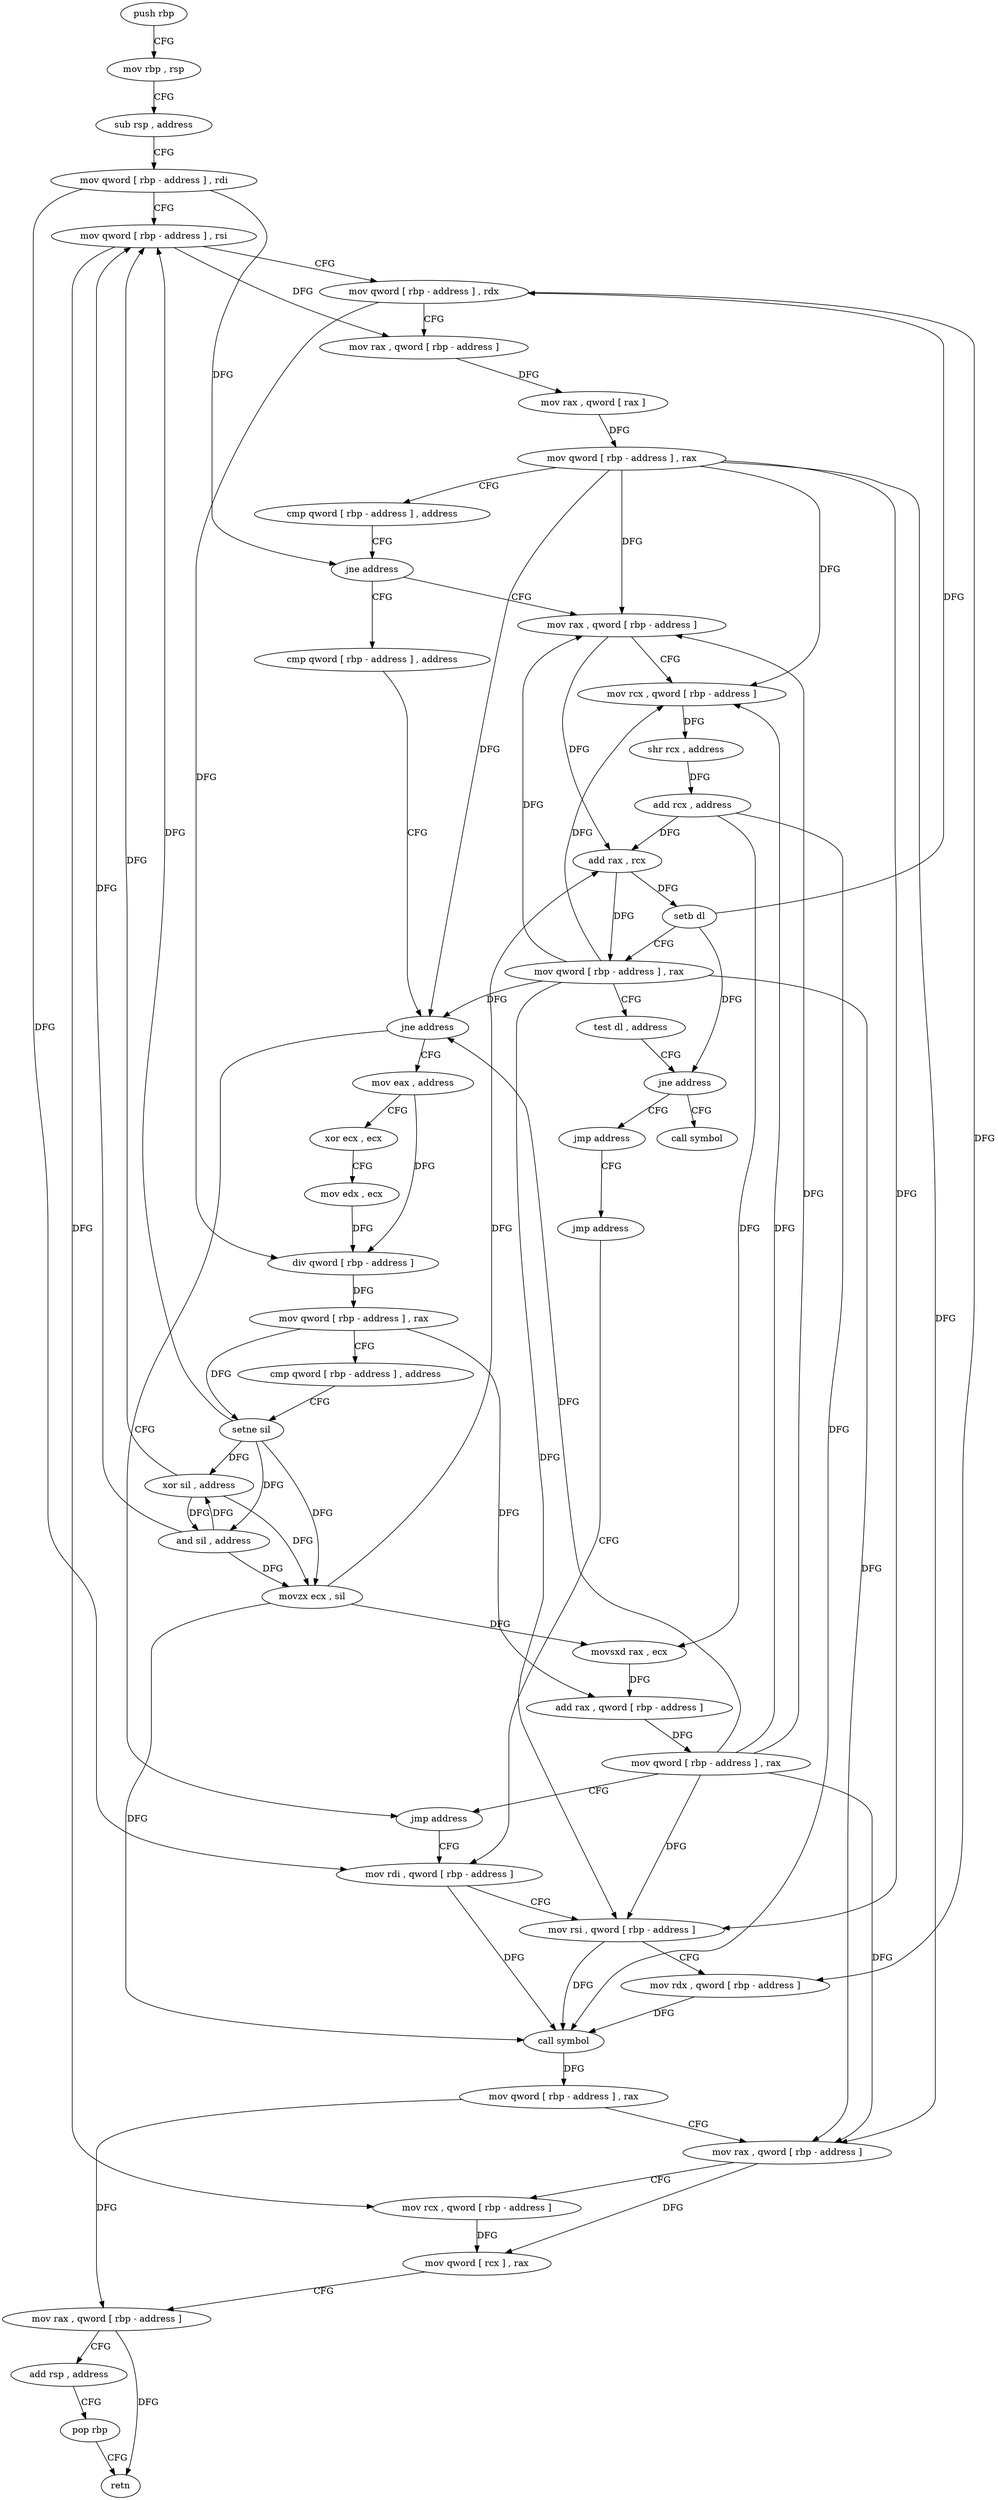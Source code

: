 digraph "func" {
"505552" [label = "push rbp" ]
"505553" [label = "mov rbp , rsp" ]
"505556" [label = "sub rsp , address" ]
"505560" [label = "mov qword [ rbp - address ] , rdi" ]
"505564" [label = "mov qword [ rbp - address ] , rsi" ]
"505568" [label = "mov qword [ rbp - address ] , rdx" ]
"505572" [label = "mov rax , qword [ rbp - address ]" ]
"505576" [label = "mov rax , qword [ rax ]" ]
"505579" [label = "mov qword [ rbp - address ] , rax" ]
"505583" [label = "cmp qword [ rbp - address ] , address" ]
"505588" [label = "jne address" ]
"505659" [label = "mov rax , qword [ rbp - address ]" ]
"505594" [label = "cmp qword [ rbp - address ] , address" ]
"505663" [label = "mov rcx , qword [ rbp - address ]" ]
"505667" [label = "shr rcx , address" ]
"505671" [label = "add rcx , address" ]
"505678" [label = "add rax , rcx" ]
"505681" [label = "setb dl" ]
"505684" [label = "mov qword [ rbp - address ] , rax" ]
"505688" [label = "test dl , address" ]
"505691" [label = "jne address" ]
"505702" [label = "call symbol" ]
"505697" [label = "jmp address" ]
"505599" [label = "jne address" ]
"505654" [label = "jmp address" ]
"505605" [label = "mov eax , address" ]
"505707" [label = "jmp address" ]
"505712" [label = "mov rdi , qword [ rbp - address ]" ]
"505610" [label = "xor ecx , ecx" ]
"505612" [label = "mov edx , ecx" ]
"505614" [label = "div qword [ rbp - address ]" ]
"505618" [label = "mov qword [ rbp - address ] , rax" ]
"505622" [label = "cmp qword [ rbp - address ] , address" ]
"505627" [label = "setne sil" ]
"505631" [label = "xor sil , address" ]
"505635" [label = "and sil , address" ]
"505639" [label = "movzx ecx , sil" ]
"505643" [label = "movsxd rax , ecx" ]
"505646" [label = "add rax , qword [ rbp - address ]" ]
"505650" [label = "mov qword [ rbp - address ] , rax" ]
"505716" [label = "mov rsi , qword [ rbp - address ]" ]
"505720" [label = "mov rdx , qword [ rbp - address ]" ]
"505724" [label = "call symbol" ]
"505729" [label = "mov qword [ rbp - address ] , rax" ]
"505733" [label = "mov rax , qword [ rbp - address ]" ]
"505737" [label = "mov rcx , qword [ rbp - address ]" ]
"505741" [label = "mov qword [ rcx ] , rax" ]
"505744" [label = "mov rax , qword [ rbp - address ]" ]
"505748" [label = "add rsp , address" ]
"505752" [label = "pop rbp" ]
"505753" [label = "retn" ]
"505552" -> "505553" [ label = "CFG" ]
"505553" -> "505556" [ label = "CFG" ]
"505556" -> "505560" [ label = "CFG" ]
"505560" -> "505564" [ label = "CFG" ]
"505560" -> "505588" [ label = "DFG" ]
"505560" -> "505712" [ label = "DFG" ]
"505564" -> "505568" [ label = "CFG" ]
"505564" -> "505572" [ label = "DFG" ]
"505564" -> "505737" [ label = "DFG" ]
"505568" -> "505572" [ label = "CFG" ]
"505568" -> "505614" [ label = "DFG" ]
"505568" -> "505720" [ label = "DFG" ]
"505572" -> "505576" [ label = "DFG" ]
"505576" -> "505579" [ label = "DFG" ]
"505579" -> "505583" [ label = "CFG" ]
"505579" -> "505659" [ label = "DFG" ]
"505579" -> "505663" [ label = "DFG" ]
"505579" -> "505599" [ label = "DFG" ]
"505579" -> "505716" [ label = "DFG" ]
"505579" -> "505733" [ label = "DFG" ]
"505583" -> "505588" [ label = "CFG" ]
"505588" -> "505659" [ label = "CFG" ]
"505588" -> "505594" [ label = "CFG" ]
"505659" -> "505663" [ label = "CFG" ]
"505659" -> "505678" [ label = "DFG" ]
"505594" -> "505599" [ label = "CFG" ]
"505663" -> "505667" [ label = "DFG" ]
"505667" -> "505671" [ label = "DFG" ]
"505671" -> "505678" [ label = "DFG" ]
"505671" -> "505643" [ label = "DFG" ]
"505671" -> "505724" [ label = "DFG" ]
"505678" -> "505681" [ label = "DFG" ]
"505678" -> "505684" [ label = "DFG" ]
"505681" -> "505684" [ label = "CFG" ]
"505681" -> "505568" [ label = "DFG" ]
"505681" -> "505691" [ label = "DFG" ]
"505684" -> "505688" [ label = "CFG" ]
"505684" -> "505659" [ label = "DFG" ]
"505684" -> "505663" [ label = "DFG" ]
"505684" -> "505599" [ label = "DFG" ]
"505684" -> "505716" [ label = "DFG" ]
"505684" -> "505733" [ label = "DFG" ]
"505688" -> "505691" [ label = "CFG" ]
"505691" -> "505702" [ label = "CFG" ]
"505691" -> "505697" [ label = "CFG" ]
"505697" -> "505707" [ label = "CFG" ]
"505599" -> "505654" [ label = "CFG" ]
"505599" -> "505605" [ label = "CFG" ]
"505654" -> "505712" [ label = "CFG" ]
"505605" -> "505610" [ label = "CFG" ]
"505605" -> "505614" [ label = "DFG" ]
"505707" -> "505712" [ label = "CFG" ]
"505712" -> "505716" [ label = "CFG" ]
"505712" -> "505724" [ label = "DFG" ]
"505610" -> "505612" [ label = "CFG" ]
"505612" -> "505614" [ label = "DFG" ]
"505614" -> "505618" [ label = "DFG" ]
"505618" -> "505622" [ label = "CFG" ]
"505618" -> "505627" [ label = "DFG" ]
"505618" -> "505646" [ label = "DFG" ]
"505622" -> "505627" [ label = "CFG" ]
"505627" -> "505631" [ label = "DFG" ]
"505627" -> "505564" [ label = "DFG" ]
"505627" -> "505635" [ label = "DFG" ]
"505627" -> "505639" [ label = "DFG" ]
"505631" -> "505635" [ label = "DFG" ]
"505631" -> "505564" [ label = "DFG" ]
"505631" -> "505639" [ label = "DFG" ]
"505635" -> "505639" [ label = "DFG" ]
"505635" -> "505564" [ label = "DFG" ]
"505635" -> "505631" [ label = "DFG" ]
"505639" -> "505643" [ label = "DFG" ]
"505639" -> "505678" [ label = "DFG" ]
"505639" -> "505724" [ label = "DFG" ]
"505643" -> "505646" [ label = "DFG" ]
"505646" -> "505650" [ label = "DFG" ]
"505650" -> "505654" [ label = "CFG" ]
"505650" -> "505659" [ label = "DFG" ]
"505650" -> "505663" [ label = "DFG" ]
"505650" -> "505599" [ label = "DFG" ]
"505650" -> "505716" [ label = "DFG" ]
"505650" -> "505733" [ label = "DFG" ]
"505716" -> "505720" [ label = "CFG" ]
"505716" -> "505724" [ label = "DFG" ]
"505720" -> "505724" [ label = "DFG" ]
"505724" -> "505729" [ label = "DFG" ]
"505729" -> "505733" [ label = "CFG" ]
"505729" -> "505744" [ label = "DFG" ]
"505733" -> "505737" [ label = "CFG" ]
"505733" -> "505741" [ label = "DFG" ]
"505737" -> "505741" [ label = "DFG" ]
"505741" -> "505744" [ label = "CFG" ]
"505744" -> "505748" [ label = "CFG" ]
"505744" -> "505753" [ label = "DFG" ]
"505748" -> "505752" [ label = "CFG" ]
"505752" -> "505753" [ label = "CFG" ]
}
